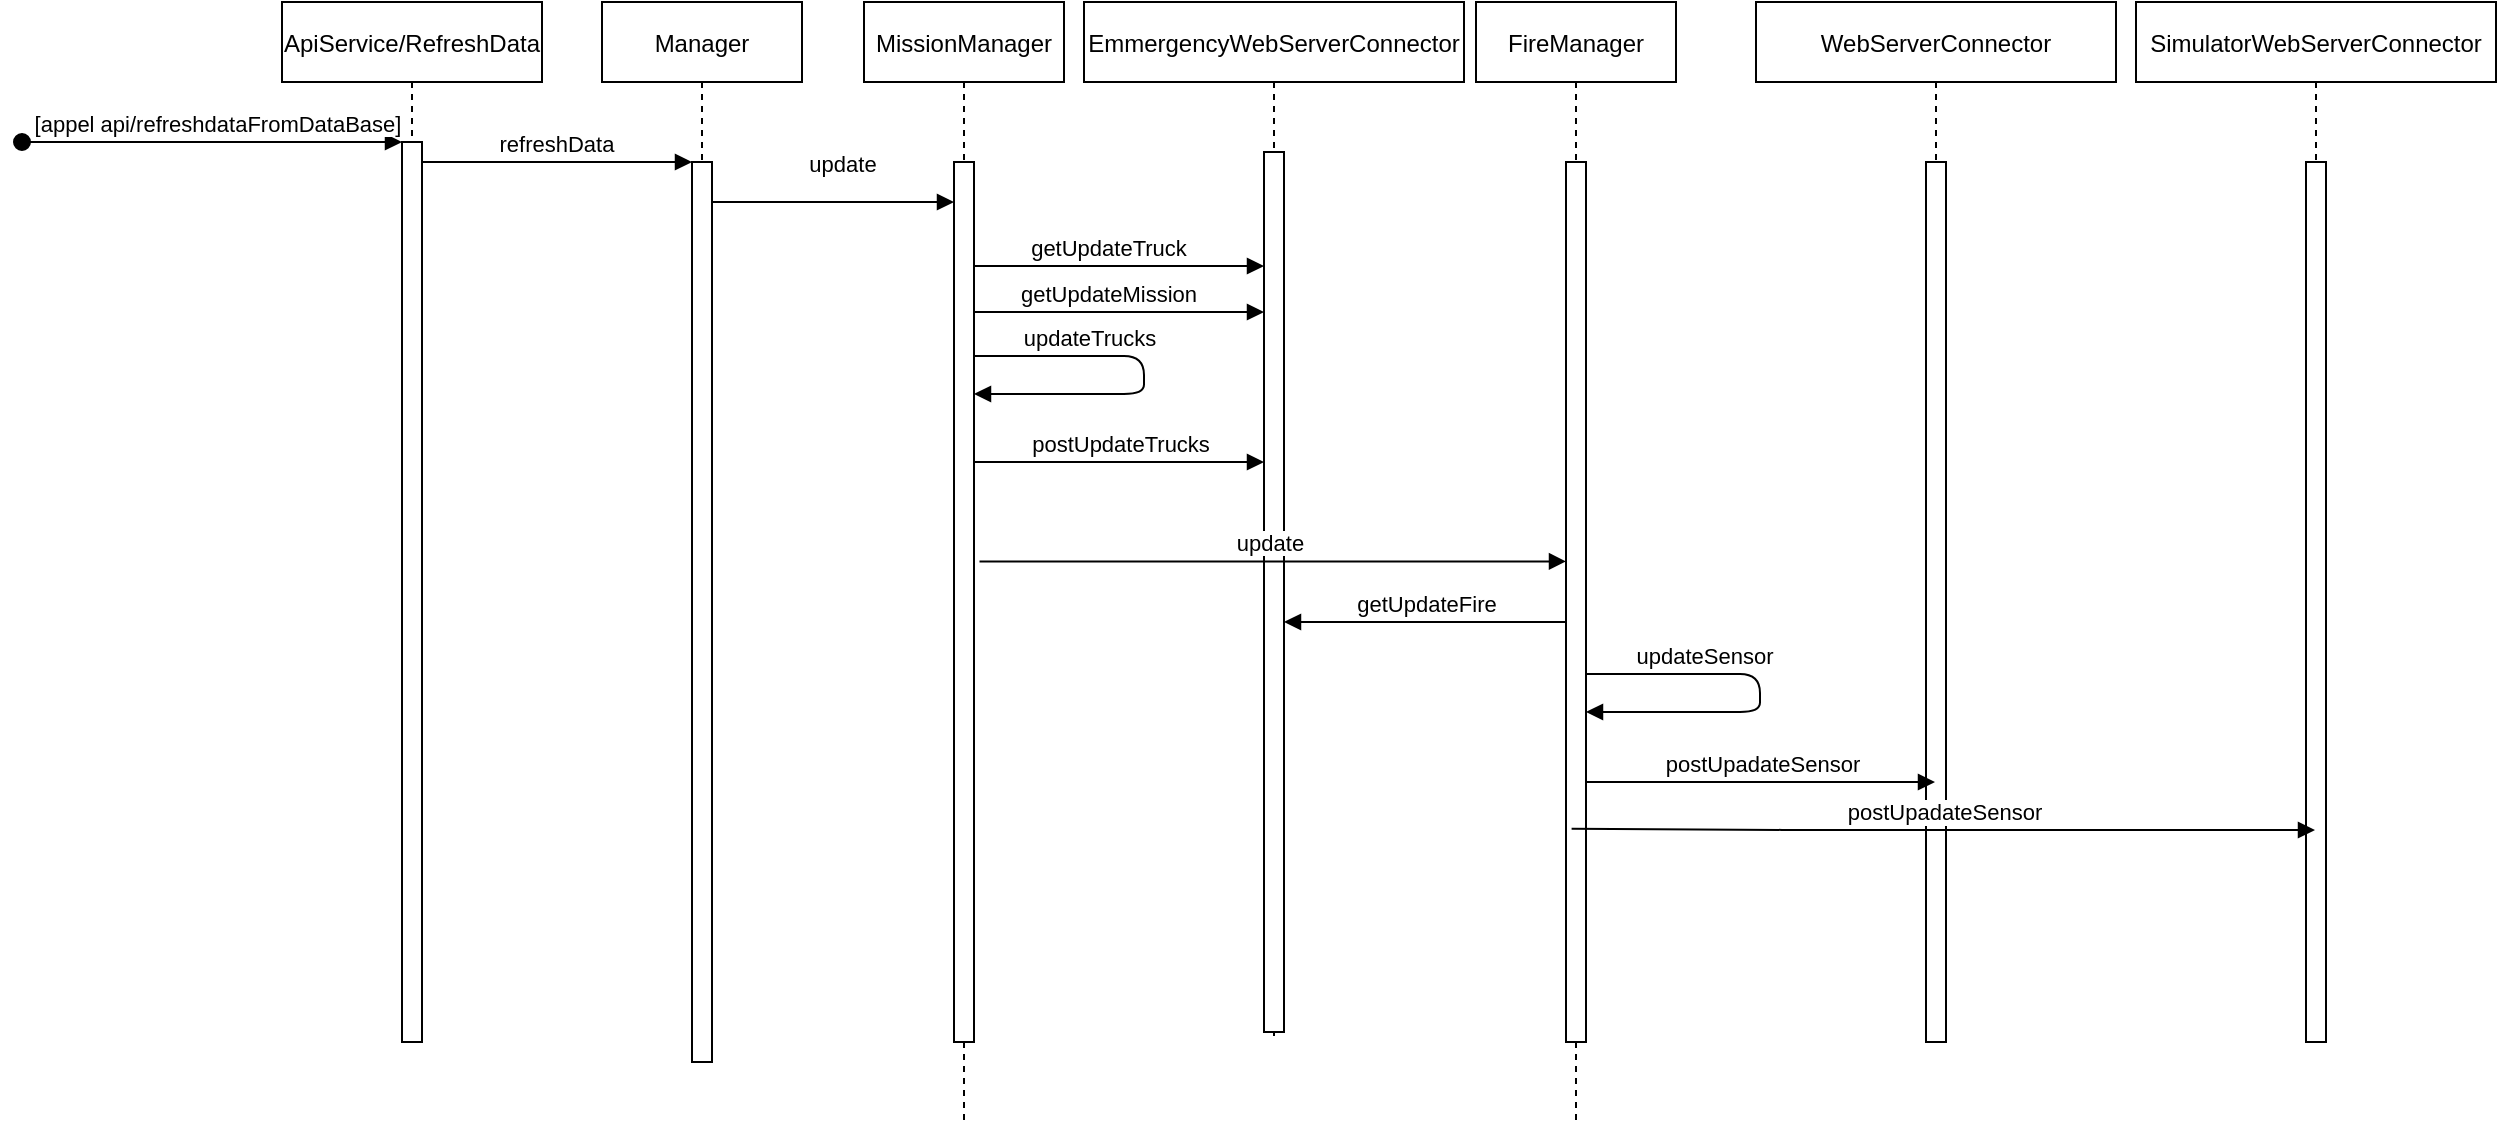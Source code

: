 <mxfile version="14.0.5" type="github">
  <diagram name="Page-1" id="13e1069c-82ec-6db2-03f1-153e76fe0fe0">
    <mxGraphModel dx="289" dy="757" grid="1" gridSize="10" guides="1" tooltips="1" connect="1" arrows="1" fold="1" page="1" pageScale="1" pageWidth="1100" pageHeight="850" background="#ffffff" math="0" shadow="0">
      <root>
        <mxCell id="0" />
        <mxCell id="1" parent="0" />
        <mxCell id="ytdSUjh50x-NLadKz5zi-1" value="ApiService/RefreshData" style="shape=umlLifeline;perimeter=lifelinePerimeter;container=1;collapsible=0;recursiveResize=0;rounded=0;shadow=0;strokeWidth=1;" vertex="1" parent="1">
          <mxGeometry x="1249" y="80" width="130" height="520" as="geometry" />
        </mxCell>
        <mxCell id="ytdSUjh50x-NLadKz5zi-2" value="" style="points=[];perimeter=orthogonalPerimeter;rounded=0;shadow=0;strokeWidth=1;" vertex="1" parent="ytdSUjh50x-NLadKz5zi-1">
          <mxGeometry x="60" y="70" width="10" height="450" as="geometry" />
        </mxCell>
        <mxCell id="ytdSUjh50x-NLadKz5zi-3" value="[appel api/refreshdataFromDataBase]" style="verticalAlign=bottom;startArrow=oval;endArrow=block;startSize=8;shadow=0;strokeWidth=1;" edge="1" parent="ytdSUjh50x-NLadKz5zi-1" target="ytdSUjh50x-NLadKz5zi-2">
          <mxGeometry x="0.029" relative="1" as="geometry">
            <mxPoint x="-130" y="70" as="sourcePoint" />
            <mxPoint as="offset" />
          </mxGeometry>
        </mxCell>
        <mxCell id="ytdSUjh50x-NLadKz5zi-4" value="Manager" style="shape=umlLifeline;perimeter=lifelinePerimeter;container=1;collapsible=0;recursiveResize=0;rounded=0;shadow=0;strokeWidth=1;" vertex="1" parent="1">
          <mxGeometry x="1409" y="80" width="100" height="530" as="geometry" />
        </mxCell>
        <mxCell id="ytdSUjh50x-NLadKz5zi-5" value="" style="points=[];perimeter=orthogonalPerimeter;rounded=0;shadow=0;strokeWidth=1;" vertex="1" parent="ytdSUjh50x-NLadKz5zi-4">
          <mxGeometry x="45" y="80" width="10" height="450" as="geometry" />
        </mxCell>
        <mxCell id="ytdSUjh50x-NLadKz5zi-6" value="refreshData" style="verticalAlign=bottom;endArrow=block;entryX=0;entryY=0;shadow=0;strokeWidth=1;" edge="1" parent="1" source="ytdSUjh50x-NLadKz5zi-2" target="ytdSUjh50x-NLadKz5zi-5">
          <mxGeometry relative="1" as="geometry">
            <mxPoint x="1434" y="160" as="sourcePoint" />
          </mxGeometry>
        </mxCell>
        <mxCell id="ytdSUjh50x-NLadKz5zi-7" value="EmmergencyWebServerConnector" style="shape=umlLifeline;perimeter=lifelinePerimeter;container=1;collapsible=0;recursiveResize=0;rounded=0;shadow=0;strokeWidth=1;" vertex="1" parent="1">
          <mxGeometry x="1650" y="80" width="190" height="520" as="geometry" />
        </mxCell>
        <mxCell id="ytdSUjh50x-NLadKz5zi-8" value="" style="points=[];perimeter=orthogonalPerimeter;rounded=0;shadow=0;strokeWidth=1;" vertex="1" parent="ytdSUjh50x-NLadKz5zi-7">
          <mxGeometry x="90" y="75" width="10" height="440" as="geometry" />
        </mxCell>
        <mxCell id="ytdSUjh50x-NLadKz5zi-10" value="FireManager" style="shape=umlLifeline;perimeter=lifelinePerimeter;container=1;collapsible=0;recursiveResize=0;rounded=0;shadow=0;strokeWidth=1;" vertex="1" parent="1">
          <mxGeometry x="1846" y="80" width="100" height="560" as="geometry" />
        </mxCell>
        <mxCell id="ytdSUjh50x-NLadKz5zi-11" value="" style="points=[];perimeter=orthogonalPerimeter;rounded=0;shadow=0;strokeWidth=1;" vertex="1" parent="ytdSUjh50x-NLadKz5zi-10">
          <mxGeometry x="45" y="80" width="10" height="440" as="geometry" />
        </mxCell>
        <mxCell id="ytdSUjh50x-NLadKz5zi-14" value="updateSensor" style="verticalAlign=bottom;endArrow=block;shadow=0;strokeWidth=1;" edge="1" parent="ytdSUjh50x-NLadKz5zi-10" source="ytdSUjh50x-NLadKz5zi-11" target="ytdSUjh50x-NLadKz5zi-11">
          <mxGeometry x="-0.386" relative="1" as="geometry">
            <mxPoint x="55" y="336" as="sourcePoint" />
            <mxPoint x="55" y="355" as="targetPoint" />
            <Array as="points">
              <mxPoint x="142" y="336" />
              <mxPoint x="142" y="355" />
            </Array>
            <mxPoint as="offset" />
          </mxGeometry>
        </mxCell>
        <mxCell id="ytdSUjh50x-NLadKz5zi-15" value="MissionManager" style="shape=umlLifeline;perimeter=lifelinePerimeter;container=1;collapsible=0;recursiveResize=0;rounded=0;shadow=0;strokeWidth=1;" vertex="1" parent="1">
          <mxGeometry x="1540" y="80" width="100" height="560" as="geometry" />
        </mxCell>
        <mxCell id="ytdSUjh50x-NLadKz5zi-16" value="" style="points=[];perimeter=orthogonalPerimeter;rounded=0;shadow=0;strokeWidth=1;" vertex="1" parent="ytdSUjh50x-NLadKz5zi-15">
          <mxGeometry x="45" y="80" width="10" height="440" as="geometry" />
        </mxCell>
        <mxCell id="ytdSUjh50x-NLadKz5zi-36" value="updateTrucks" style="verticalAlign=bottom;endArrow=block;shadow=0;strokeWidth=1;" edge="1" parent="ytdSUjh50x-NLadKz5zi-15" source="ytdSUjh50x-NLadKz5zi-16" target="ytdSUjh50x-NLadKz5zi-16">
          <mxGeometry x="-0.386" relative="1" as="geometry">
            <mxPoint x="60" y="177" as="sourcePoint" />
            <mxPoint x="60" y="196" as="targetPoint" />
            <Array as="points">
              <mxPoint x="140" y="177" />
              <mxPoint x="140" y="196" />
            </Array>
            <mxPoint as="offset" />
          </mxGeometry>
        </mxCell>
        <mxCell id="ytdSUjh50x-NLadKz5zi-18" value="update" style="verticalAlign=bottom;endArrow=block;shadow=0;strokeWidth=1;" edge="1" parent="1" source="ytdSUjh50x-NLadKz5zi-5" target="ytdSUjh50x-NLadKz5zi-16">
          <mxGeometry x="0.083" y="10" relative="1" as="geometry">
            <mxPoint x="1473.89" y="180.0" as="sourcePoint" />
            <mxPoint x="1594.1" y="180.0" as="targetPoint" />
            <Array as="points">
              <mxPoint x="1549" y="180" />
            </Array>
            <mxPoint as="offset" />
          </mxGeometry>
        </mxCell>
        <mxCell id="ytdSUjh50x-NLadKz5zi-27" value="getUpdateTruck" style="verticalAlign=bottom;endArrow=block;shadow=0;strokeWidth=1;" edge="1" parent="1" target="ytdSUjh50x-NLadKz5zi-8">
          <mxGeometry x="-0.071" relative="1" as="geometry">
            <mxPoint x="1595" y="212" as="sourcePoint" />
            <mxPoint x="1735" y="212" as="targetPoint" />
            <Array as="points">
              <mxPoint x="1695" y="212" />
            </Array>
            <mxPoint as="offset" />
          </mxGeometry>
        </mxCell>
        <mxCell id="ytdSUjh50x-NLadKz5zi-28" value="getUpdateMission" style="verticalAlign=bottom;endArrow=block;shadow=0;strokeWidth=1;" edge="1" parent="1" target="ytdSUjh50x-NLadKz5zi-8">
          <mxGeometry x="-0.071" relative="1" as="geometry">
            <mxPoint x="1595" y="235" as="sourcePoint" />
            <mxPoint x="1735" y="235" as="targetPoint" />
            <Array as="points">
              <mxPoint x="1705" y="235" />
            </Array>
            <mxPoint as="offset" />
          </mxGeometry>
        </mxCell>
        <mxCell id="ytdSUjh50x-NLadKz5zi-29" value="update" style="verticalAlign=bottom;endArrow=block;shadow=0;strokeWidth=1;" edge="1" parent="1" target="ytdSUjh50x-NLadKz5zi-11">
          <mxGeometry x="-0.008" relative="1" as="geometry">
            <mxPoint x="1597.75" y="359.71" as="sourcePoint" />
            <mxPoint x="1882.25" y="359.71" as="targetPoint" />
            <Array as="points">
              <mxPoint x="1687.75" y="359.71" />
            </Array>
            <mxPoint as="offset" />
          </mxGeometry>
        </mxCell>
        <mxCell id="ytdSUjh50x-NLadKz5zi-31" value="WebServerConnector" style="shape=umlLifeline;perimeter=lifelinePerimeter;container=1;collapsible=0;recursiveResize=0;rounded=0;shadow=0;strokeWidth=1;" vertex="1" parent="1">
          <mxGeometry x="1986" y="80" width="180" height="520" as="geometry" />
        </mxCell>
        <mxCell id="ytdSUjh50x-NLadKz5zi-32" value="" style="points=[];perimeter=orthogonalPerimeter;rounded=0;shadow=0;strokeWidth=1;" vertex="1" parent="ytdSUjh50x-NLadKz5zi-31">
          <mxGeometry x="85" y="80" width="10" height="440" as="geometry" />
        </mxCell>
        <mxCell id="ytdSUjh50x-NLadKz5zi-34" value="postUpdateTrucks" style="html=1;verticalAlign=bottom;endArrow=block;" edge="1" parent="1" source="ytdSUjh50x-NLadKz5zi-16" target="ytdSUjh50x-NLadKz5zi-8">
          <mxGeometry width="80" relative="1" as="geometry">
            <mxPoint x="1595" y="310" as="sourcePoint" />
            <mxPoint x="1735" y="310" as="targetPoint" />
            <Array as="points">
              <mxPoint x="1640" y="310" />
            </Array>
          </mxGeometry>
        </mxCell>
        <mxCell id="ytdSUjh50x-NLadKz5zi-35" value="postUpadateSensor" style="html=1;verticalAlign=bottom;endArrow=block;" edge="1" parent="1" source="ytdSUjh50x-NLadKz5zi-11" target="ytdSUjh50x-NLadKz5zi-31">
          <mxGeometry width="80" relative="1" as="geometry">
            <mxPoint x="1700" y="340" as="sourcePoint" />
            <mxPoint x="1780" y="340" as="targetPoint" />
            <Array as="points">
              <mxPoint x="2010" y="470" />
            </Array>
          </mxGeometry>
        </mxCell>
        <mxCell id="ytdSUjh50x-NLadKz5zi-38" value="getUpdateFire" style="html=1;verticalAlign=bottom;endArrow=block;" edge="1" parent="1" source="ytdSUjh50x-NLadKz5zi-11" target="ytdSUjh50x-NLadKz5zi-8">
          <mxGeometry width="80" relative="1" as="geometry">
            <mxPoint x="1640" y="340" as="sourcePoint" />
            <mxPoint x="1720" y="340" as="targetPoint" />
            <Array as="points">
              <mxPoint x="1830" y="390" />
            </Array>
          </mxGeometry>
        </mxCell>
        <mxCell id="ytdSUjh50x-NLadKz5zi-39" value="SimulatorWebServerConnector" style="shape=umlLifeline;perimeter=lifelinePerimeter;container=1;collapsible=0;recursiveResize=0;rounded=0;shadow=0;strokeWidth=1;" vertex="1" parent="1">
          <mxGeometry x="2176" y="80" width="180" height="520" as="geometry" />
        </mxCell>
        <mxCell id="ytdSUjh50x-NLadKz5zi-40" value="" style="points=[];perimeter=orthogonalPerimeter;rounded=0;shadow=0;strokeWidth=1;" vertex="1" parent="ytdSUjh50x-NLadKz5zi-39">
          <mxGeometry x="85" y="80" width="10" height="440" as="geometry" />
        </mxCell>
        <mxCell id="ytdSUjh50x-NLadKz5zi-41" value="postUpadateSensor" style="html=1;verticalAlign=bottom;endArrow=block;exitX=0.478;exitY=0.731;exitDx=0;exitDy=0;exitPerimeter=0;" edge="1" parent="1">
          <mxGeometry width="80" relative="1" as="geometry">
            <mxPoint x="1893.8" y="493.36" as="sourcePoint" />
            <mxPoint x="2265.5" y="494" as="targetPoint" />
            <Array as="points">
              <mxPoint x="2009" y="494" />
            </Array>
          </mxGeometry>
        </mxCell>
      </root>
    </mxGraphModel>
  </diagram>
</mxfile>
